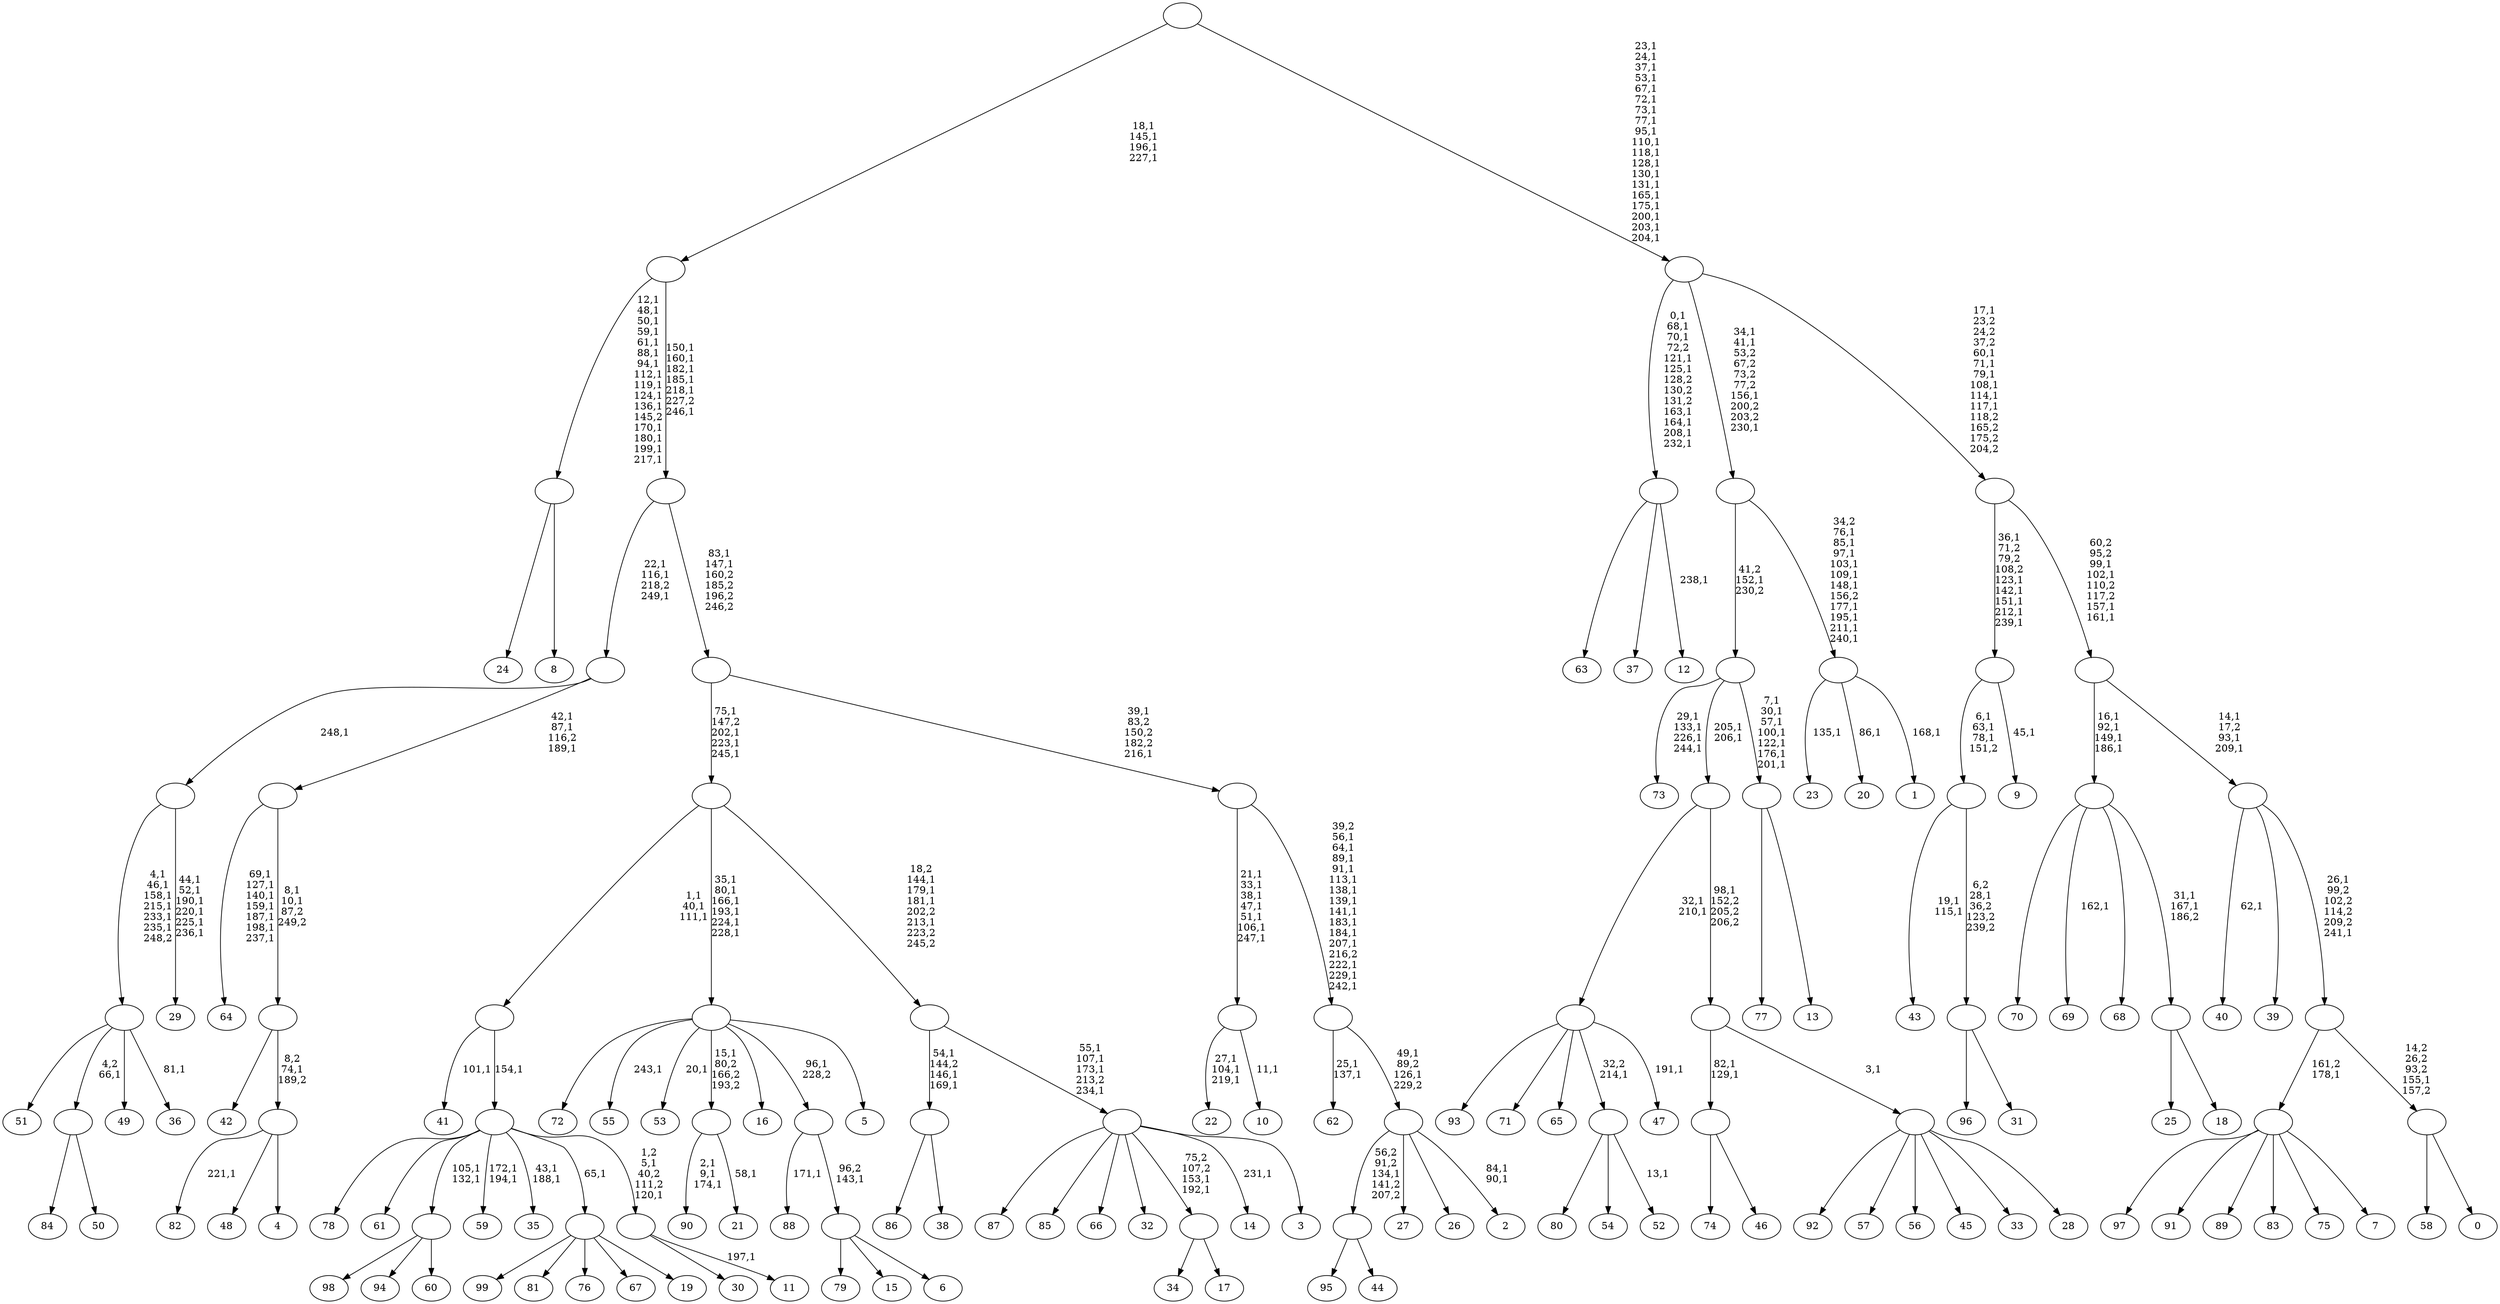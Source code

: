 digraph T {
	350 [label="99"]
	349 [label="98"]
	348 [label="97"]
	347 [label="96"]
	346 [label="95"]
	345 [label="94"]
	344 [label="93"]
	343 [label="92"]
	342 [label="91"]
	341 [label="90"]
	337 [label="89"]
	336 [label="88"]
	334 [label="87"]
	333 [label="86"]
	332 [label="85"]
	331 [label="84"]
	330 [label="83"]
	329 [label="82"]
	327 [label="81"]
	326 [label="80"]
	325 [label="79"]
	324 [label="78"]
	323 [label="77"]
	322 [label="76"]
	321 [label="75"]
	320 [label="74"]
	319 [label="73"]
	314 [label="72"]
	313 [label="71"]
	312 [label="70"]
	311 [label="69"]
	309 [label="68"]
	308 [label="67"]
	307 [label="66"]
	306 [label="65"]
	305 [label="64"]
	297 [label="63"]
	296 [label="62"]
	293 [label="61"]
	292 [label="60"]
	291 [label=""]
	289 [label="59"]
	286 [label="58"]
	285 [label="57"]
	284 [label="56"]
	283 [label="55"]
	281 [label="54"]
	280 [label="53"]
	278 [label="52"]
	276 [label=""]
	275 [label="51"]
	274 [label="50"]
	273 [label=""]
	272 [label="49"]
	271 [label="48"]
	270 [label="47"]
	268 [label=""]
	266 [label="46"]
	265 [label=""]
	263 [label="45"]
	262 [label="44"]
	261 [label=""]
	260 [label="43"]
	257 [label="42"]
	256 [label="41"]
	254 [label="40"]
	252 [label="39"]
	251 [label="38"]
	250 [label=""]
	247 [label="37"]
	246 [label="36"]
	244 [label=""]
	238 [label="35"]
	235 [label="34"]
	234 [label="33"]
	233 [label="32"]
	232 [label="31"]
	231 [label=""]
	230 [label=""]
	227 [label="30"]
	226 [label="29"]
	219 [label=""]
	218 [label="28"]
	217 [label=""]
	216 [label=""]
	215 [label=""]
	213 [label="27"]
	212 [label="26"]
	211 [label="25"]
	210 [label="24"]
	209 [label="23"]
	207 [label="22"]
	203 [label="21"]
	201 [label=""]
	200 [label="20"]
	198 [label="19"]
	197 [label=""]
	196 [label="18"]
	195 [label=""]
	193 [label=""]
	189 [label="17"]
	188 [label=""]
	186 [label="16"]
	185 [label="15"]
	184 [label="14"]
	182 [label="13"]
	181 [label=""]
	174 [label=""]
	173 [label="12"]
	171 [label=""]
	162 [label="11"]
	160 [label=""]
	158 [label=""]
	157 [label=""]
	154 [label="10"]
	152 [label=""]
	145 [label="9"]
	143 [label=""]
	137 [label="8"]
	136 [label=""]
	121 [label="7"]
	120 [label=""]
	119 [label="6"]
	118 [label=""]
	117 [label=""]
	116 [label="5"]
	115 [label=""]
	109 [label="4"]
	108 [label=""]
	107 [label=""]
	105 [label=""]
	102 [label=""]
	99 [label="3"]
	98 [label=""]
	94 [label=""]
	90 [label=""]
	86 [label="2"]
	83 [label=""]
	81 [label=""]
	67 [label=""]
	65 [label=""]
	63 [label=""]
	57 [label=""]
	53 [label="1"]
	51 [label=""]
	41 [label=""]
	37 [label="0"]
	36 [label=""]
	35 [label=""]
	33 [label=""]
	30 [label=""]
	26 [label=""]
	19 [label=""]
	0 [label=""]
	291 -> 349 [label=""]
	291 -> 345 [label=""]
	291 -> 292 [label=""]
	276 -> 278 [label="13,1"]
	276 -> 326 [label=""]
	276 -> 281 [label=""]
	273 -> 331 [label=""]
	273 -> 274 [label=""]
	268 -> 270 [label="191,1"]
	268 -> 344 [label=""]
	268 -> 313 [label=""]
	268 -> 306 [label=""]
	268 -> 276 [label="32,2\n214,1"]
	265 -> 320 [label=""]
	265 -> 266 [label=""]
	261 -> 346 [label=""]
	261 -> 262 [label=""]
	250 -> 333 [label=""]
	250 -> 251 [label=""]
	244 -> 246 [label="81,1"]
	244 -> 275 [label=""]
	244 -> 273 [label="4,2\n66,1"]
	244 -> 272 [label=""]
	231 -> 347 [label=""]
	231 -> 232 [label=""]
	230 -> 260 [label="19,1\n115,1"]
	230 -> 231 [label="6,2\n28,1\n36,2\n123,2\n239,2"]
	219 -> 226 [label="44,1\n52,1\n190,1\n220,1\n225,1\n236,1"]
	219 -> 244 [label="4,1\n46,1\n158,1\n215,1\n233,1\n235,1\n248,2"]
	217 -> 343 [label=""]
	217 -> 285 [label=""]
	217 -> 284 [label=""]
	217 -> 263 [label=""]
	217 -> 234 [label=""]
	217 -> 218 [label=""]
	216 -> 265 [label="82,1\n129,1"]
	216 -> 217 [label="3,1"]
	215 -> 268 [label="32,1\n210,1"]
	215 -> 216 [label="98,1\n152,2\n205,2\n206,2"]
	201 -> 203 [label="58,1"]
	201 -> 341 [label="2,1\n9,1\n174,1"]
	197 -> 350 [label=""]
	197 -> 327 [label=""]
	197 -> 322 [label=""]
	197 -> 308 [label=""]
	197 -> 198 [label=""]
	195 -> 211 [label=""]
	195 -> 196 [label=""]
	193 -> 195 [label="31,1\n167,1\n186,2"]
	193 -> 311 [label="162,1"]
	193 -> 312 [label=""]
	193 -> 309 [label=""]
	188 -> 235 [label=""]
	188 -> 189 [label=""]
	181 -> 323 [label=""]
	181 -> 182 [label=""]
	174 -> 181 [label="7,1\n30,1\n57,1\n100,1\n122,1\n176,1\n201,1"]
	174 -> 215 [label="205,1\n206,1"]
	174 -> 319 [label="29,1\n133,1\n226,1\n244,1"]
	171 -> 173 [label="238,1"]
	171 -> 297 [label=""]
	171 -> 247 [label=""]
	160 -> 162 [label="197,1"]
	160 -> 227 [label=""]
	158 -> 160 [label="1,2\n5,1\n40,2\n111,2\n120,1"]
	158 -> 238 [label="43,1\n188,1"]
	158 -> 289 [label="172,1\n194,1"]
	158 -> 291 [label="105,1\n132,1"]
	158 -> 324 [label=""]
	158 -> 293 [label=""]
	158 -> 197 [label="65,1"]
	157 -> 256 [label="101,1"]
	157 -> 158 [label="154,1"]
	152 -> 154 [label="11,1"]
	152 -> 207 [label="27,1\n104,1\n219,1"]
	143 -> 145 [label="45,1"]
	143 -> 230 [label="6,1\n63,1\n78,1\n151,2"]
	136 -> 210 [label=""]
	136 -> 137 [label=""]
	120 -> 348 [label=""]
	120 -> 342 [label=""]
	120 -> 337 [label=""]
	120 -> 330 [label=""]
	120 -> 321 [label=""]
	120 -> 121 [label=""]
	118 -> 325 [label=""]
	118 -> 185 [label=""]
	118 -> 119 [label=""]
	117 -> 336 [label="171,1"]
	117 -> 118 [label="96,2\n143,1"]
	115 -> 280 [label="20,1"]
	115 -> 283 [label="243,1"]
	115 -> 314 [label=""]
	115 -> 201 [label="15,1\n80,2\n166,2\n193,2"]
	115 -> 186 [label=""]
	115 -> 117 [label="96,1\n228,2"]
	115 -> 116 [label=""]
	108 -> 329 [label="221,1"]
	108 -> 271 [label=""]
	108 -> 109 [label=""]
	107 -> 257 [label=""]
	107 -> 108 [label="8,2\n74,1\n189,2"]
	105 -> 107 [label="8,1\n10,1\n87,2\n249,2"]
	105 -> 305 [label="69,1\n127,1\n140,1\n159,1\n187,1\n198,1\n237,1"]
	102 -> 105 [label="42,1\n87,1\n116,2\n189,1"]
	102 -> 219 [label="248,1"]
	98 -> 184 [label="231,1"]
	98 -> 188 [label="75,2\n107,2\n153,1\n192,1"]
	98 -> 334 [label=""]
	98 -> 332 [label=""]
	98 -> 307 [label=""]
	98 -> 233 [label=""]
	98 -> 99 [label=""]
	94 -> 98 [label="55,1\n107,1\n173,1\n213,2\n234,1"]
	94 -> 250 [label="54,1\n144,2\n146,1\n169,1"]
	90 -> 94 [label="18,2\n144,1\n179,1\n181,1\n202,2\n213,1\n223,2\n245,2"]
	90 -> 115 [label="35,1\n80,1\n166,1\n193,1\n224,1\n228,1"]
	90 -> 157 [label="1,1\n40,1\n111,1"]
	83 -> 86 [label="84,1\n90,1"]
	83 -> 261 [label="56,2\n91,2\n134,1\n141,2\n207,2"]
	83 -> 213 [label=""]
	83 -> 212 [label=""]
	81 -> 83 [label="49,1\n89,2\n126,1\n229,2"]
	81 -> 296 [label="25,1\n137,1"]
	67 -> 81 [label="39,2\n56,1\n64,1\n89,1\n91,1\n113,1\n138,1\n139,1\n141,1\n183,1\n184,1\n207,1\n216,2\n222,1\n229,1\n242,1"]
	67 -> 152 [label="21,1\n33,1\n38,1\n47,1\n51,1\n106,1\n247,1"]
	65 -> 67 [label="39,1\n83,2\n150,2\n182,2\n216,1"]
	65 -> 90 [label="75,1\n147,2\n202,1\n223,1\n245,1"]
	63 -> 65 [label="83,1\n147,1\n160,2\n185,2\n196,2\n246,2"]
	63 -> 102 [label="22,1\n116,1\n218,2\n249,1"]
	57 -> 63 [label="150,1\n160,1\n182,1\n185,1\n218,1\n227,2\n246,1"]
	57 -> 136 [label="12,1\n48,1\n50,1\n59,1\n61,1\n88,1\n94,1\n112,1\n119,1\n124,1\n136,1\n145,2\n170,1\n180,1\n199,1\n217,1"]
	51 -> 53 [label="168,1"]
	51 -> 200 [label="86,1"]
	51 -> 209 [label="135,1"]
	41 -> 51 [label="34,2\n76,1\n85,1\n97,1\n103,1\n109,1\n148,1\n156,2\n177,1\n195,1\n211,1\n240,1"]
	41 -> 174 [label="41,2\n152,1\n230,2"]
	36 -> 286 [label=""]
	36 -> 37 [label=""]
	35 -> 120 [label="161,2\n178,1"]
	35 -> 36 [label="14,2\n26,2\n93,2\n155,1\n157,2"]
	33 -> 35 [label="26,1\n99,2\n102,2\n114,2\n209,2\n241,1"]
	33 -> 254 [label="62,1"]
	33 -> 252 [label=""]
	30 -> 33 [label="14,1\n17,2\n93,1\n209,1"]
	30 -> 193 [label="16,1\n92,1\n149,1\n186,1"]
	26 -> 30 [label="60,2\n95,2\n99,1\n102,1\n110,2\n117,2\n157,1\n161,1"]
	26 -> 143 [label="36,1\n71,2\n79,2\n108,2\n123,1\n142,1\n151,1\n212,1\n239,1"]
	19 -> 26 [label="17,1\n23,2\n24,2\n37,2\n60,1\n71,1\n79,1\n108,1\n114,1\n117,1\n118,2\n165,2\n175,2\n204,2"]
	19 -> 41 [label="34,1\n41,1\n53,2\n67,2\n73,2\n77,2\n156,1\n200,2\n203,2\n230,1"]
	19 -> 171 [label="0,1\n68,1\n70,1\n72,2\n121,1\n125,1\n128,2\n130,2\n131,2\n163,1\n164,1\n208,1\n232,1"]
	0 -> 19 [label="23,1\n24,1\n37,1\n53,1\n67,1\n72,1\n73,1\n77,1\n95,1\n110,1\n118,1\n128,1\n130,1\n131,1\n165,1\n175,1\n200,1\n203,1\n204,1"]
	0 -> 57 [label="18,1\n145,1\n196,1\n227,1"]
}
